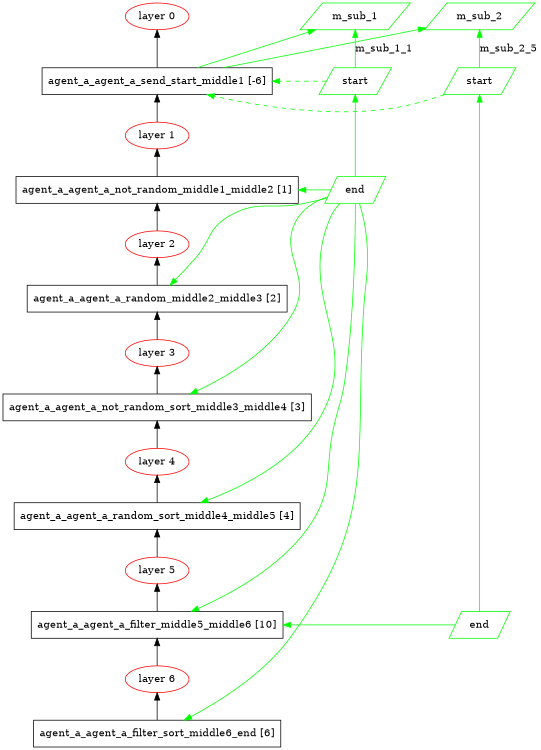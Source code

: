 digraph communication_graph {
	rankdir=BT;
	size="8,5;"
	layer_0 [ color="#ff0000" label="layer 0"];
	agent_a_agent_a_send_start_middle1 [ shape = rect label="agent_a_agent_a_send_start_middle1 [-6]" ];
	agent_a_agent_a_send_start_middle1 -> layer_0;
	layer_1 [ color="#ff0000" label="layer 1"];
	layer_1 ->agent_a_agent_a_send_start_middle1;
	agent_a_agent_a_not_random_middle1_middle2 [ shape = rect label="agent_a_agent_a_not_random_middle1_middle2 [1]" ];
	agent_a_agent_a_not_random_middle1_middle2 -> layer_1;
	layer_2 [ color="#ff0000" label="layer 2"];
	layer_2 ->agent_a_agent_a_not_random_middle1_middle2;
	agent_a_agent_a_random_middle2_middle3 [ shape = rect label="agent_a_agent_a_random_middle2_middle3 [2]" ];
	agent_a_agent_a_random_middle2_middle3 -> layer_2;
	layer_3 [ color="#ff0000" label="layer 3"];
	layer_3 ->agent_a_agent_a_random_middle2_middle3;
	agent_a_agent_a_not_random_sort_middle3_middle4 [ shape = rect label="agent_a_agent_a_not_random_sort_middle3_middle4 [3]" ];
	agent_a_agent_a_not_random_sort_middle3_middle4 -> layer_3;
	layer_4 [ color="#ff0000" label="layer 4"];
	layer_4 ->agent_a_agent_a_not_random_sort_middle3_middle4;
	agent_a_agent_a_random_sort_middle4_middle5 [ shape = rect label="agent_a_agent_a_random_sort_middle4_middle5 [4]" ];
	agent_a_agent_a_random_sort_middle4_middle5 -> layer_4;
	layer_5 [ color="#ff0000" label="layer 5"];
	layer_5 ->agent_a_agent_a_random_sort_middle4_middle5;
	agent_a_agent_a_filter_middle5_middle6 [ shape = rect label="agent_a_agent_a_filter_middle5_middle6 [10]" ];
	agent_a_agent_a_filter_middle5_middle6 -> layer_5;
	layer_6 [ color="#ff0000" label="layer 6"];
	layer_6 ->agent_a_agent_a_filter_middle5_middle6;
	agent_a_agent_a_filter_sort_middle6_end [ shape = rect label="agent_a_agent_a_filter_sort_middle6_end [6]" ];
	agent_a_agent_a_filter_sort_middle6_end -> layer_6;
	m_sub_1_message [ label = "m_sub_1" color="#00ff00" shape = parallelogram];
	m_sub_1_message_sync_start_0 [ label = "start" color="#00ff00" shape = parallelogram];
	m_sub_1_message_sync_start_0 -> m_sub_1_message [ color="#00ff00" label="m_sub_1_1"];
	{ rank=same; agent_a_agent_a_send_start_middle1; m_sub_1_message_sync_start_0; }
	m_sub_1_message_sync_end_0 [ label = "end" color="#00ff00" shape = parallelogram];
	m_sub_1_message_sync_end_0 -> m_sub_1_message_sync_start_0 [ color="#00ff00" ];
	m_sub_1_message_sync_end_0 -> agent_a_agent_a_filter_sort_middle6_end [ color="#00ff00" constraint=false ];
	m_sub_1_message_sync_end_0 -> agent_a_agent_a_filter_middle5_middle6 [ color="#00ff00" constraint=false ];
	m_sub_1_message_sync_end_0 -> agent_a_agent_a_random_sort_middle4_middle5 [ color="#00ff00" constraint=false ];
	m_sub_1_message_sync_end_0 -> agent_a_agent_a_not_random_sort_middle3_middle4 [ color="#00ff00" constraint=false ];
	m_sub_1_message_sync_end_0 -> agent_a_agent_a_random_middle2_middle3 [ color="#00ff00" constraint=false ];
	m_sub_1_message_sync_end_0 -> agent_a_agent_a_not_random_middle1_middle2 [ color="#00ff00" constraint=false ];
	m_sub_1_message_sync_start_0 -> agent_a_agent_a_send_start_middle1 [ color="#00ff00", constraint=false, style=dashed ];
	{ rank=same; agent_a_agent_a_not_random_middle1_middle2; m_sub_1_message_sync_end_0; }
	m_sub_2_message [ label = "m_sub_2" color="#00ff00" shape = parallelogram];
	m_sub_2_message_sync_start_0 [ label = "start" color="#00ff00" shape = parallelogram];
	m_sub_2_message_sync_start_0 -> m_sub_2_message [ color="#00ff00" label="m_sub_2_5"];
	{ rank=same; agent_a_agent_a_send_start_middle1; m_sub_2_message_sync_start_0; }
	m_sub_2_message_sync_end_0 [ label = "end" color="#00ff00" shape = parallelogram];
	m_sub_2_message_sync_end_0 -> m_sub_2_message_sync_start_0 [ color="#00ff00" ];
	m_sub_2_message_sync_end_0 -> agent_a_agent_a_filter_middle5_middle6 [ color="#00ff00" constraint=false ];
	m_sub_2_message_sync_start_0 -> agent_a_agent_a_send_start_middle1 [ color="#00ff00", constraint=false, style=dashed ];
	{ rank=same; agent_a_agent_a_filter_middle5_middle6; m_sub_2_message_sync_end_0; }
	agent_a_agent_a_send_start_middle1 -> m_sub_1_message [ color="#00ff00" constraint=false ];
	agent_a_agent_a_send_start_middle1 -> m_sub_2_message [ color="#00ff00" constraint=false ];
}